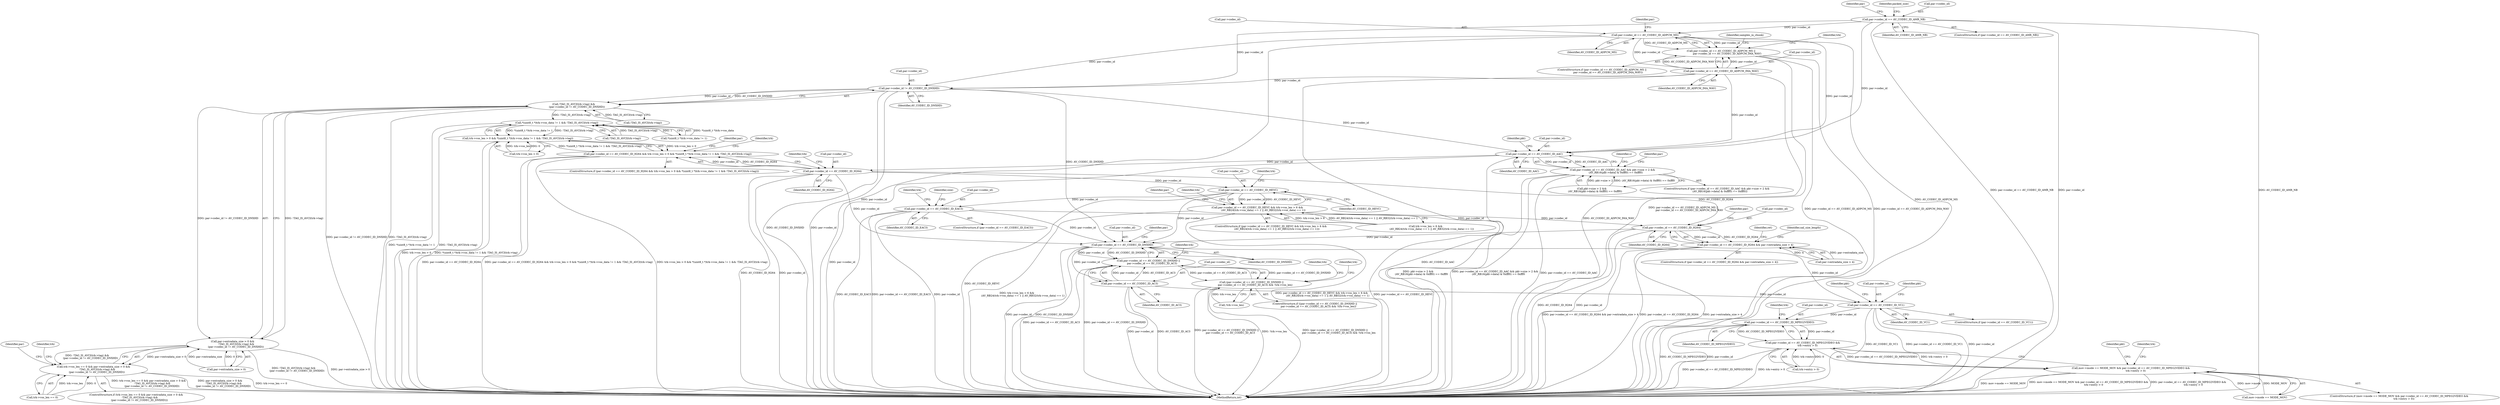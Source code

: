 digraph "0_FFmpeg_3a2d21bc5f97aa0161db3ae731fc2732be6108b8@pointer" {
"1000329" [label="(Call,par->codec_id == AV_CODEC_ID_ADPCM_MS)"];
"1000277" [label="(Call,par->codec_id == AV_CODEC_ID_AMR_NB)"];
"1000328" [label="(Call,par->codec_id == AV_CODEC_ID_ADPCM_MS ||\n               par->codec_id == AV_CODEC_ID_ADPCM_IMA_WAV)"];
"1000334" [label="(Call,par->codec_id == AV_CODEC_ID_ADPCM_IMA_WAV)"];
"1000393" [label="(Call,par->codec_id != AV_CODEC_ID_DNXHD)"];
"1000387" [label="(Call,!TAG_IS_AVCI(trk->tag) &&\n        (par->codec_id != AV_CODEC_ID_DNXHD))"];
"1000381" [label="(Call,par->extradata_size > 0 &&\n         !TAG_IS_AVCI(trk->tag) &&\n        (par->codec_id != AV_CODEC_ID_DNXHD))"];
"1000375" [label="(Call,trk->vos_len == 0 && par->extradata_size > 0 &&\n         !TAG_IS_AVCI(trk->tag) &&\n        (par->codec_id != AV_CODEC_ID_DNXHD))"];
"1000493" [label="(Call,*(uint8_t *)trk->vos_data != 1 && !TAG_IS_AVCI(trk->tag))"];
"1000487" [label="(Call,trk->vos_len > 0 && *(uint8_t *)trk->vos_data != 1 && !TAG_IS_AVCI(trk->tag))"];
"1000481" [label="(Call,par->codec_id == AV_CODEC_ID_H264 && trk->vos_len > 0 && *(uint8_t *)trk->vos_data != 1 && !TAG_IS_AVCI(trk->tag))"];
"1000437" [label="(Call,par->codec_id == AV_CODEC_ID_AAC)"];
"1000436" [label="(Call,par->codec_id == AV_CODEC_ID_AAC && pkt->size > 2 &&\n        (AV_RB16(pkt->data) & 0xfff0) == 0xfff0)"];
"1000482" [label="(Call,par->codec_id == AV_CODEC_ID_H264)"];
"1000580" [label="(Call,par->codec_id == AV_CODEC_ID_HEVC)"];
"1000579" [label="(Call,par->codec_id == AV_CODEC_ID_HEVC && trk->vos_len > 6 &&\n               (AV_RB24(trk->vos_data) == 1 || AV_RB32(trk->vos_data) == 1))"];
"1000650" [label="(Call,par->codec_id == AV_CODEC_ID_EAC3)"];
"1000690" [label="(Call,par->codec_id == AV_CODEC_ID_H264)"];
"1000689" [label="(Call,par->codec_id == AV_CODEC_ID_H264 && par->extradata_size > 4)"];
"1000756" [label="(Call,par->codec_id == AV_CODEC_ID_DNXHD)"];
"1000755" [label="(Call,par->codec_id == AV_CODEC_ID_DNXHD ||\n         par->codec_id == AV_CODEC_ID_AC3)"];
"1000754" [label="(Call,(par->codec_id == AV_CODEC_ID_DNXHD ||\n         par->codec_id == AV_CODEC_ID_AC3) && !trk->vos_len)"];
"1000761" [label="(Call,par->codec_id == AV_CODEC_ID_AC3)"];
"1001305" [label="(Call,par->codec_id == AV_CODEC_ID_VC1)"];
"1001330" [label="(Call,par->codec_id == AV_CODEC_ID_MPEG2VIDEO)"];
"1001329" [label="(Call,par->codec_id == AV_CODEC_ID_MPEG2VIDEO &&\n            trk->entry > 0)"];
"1001323" [label="(Call,mov->mode == MODE_MOV && par->codec_id == AV_CODEC_ID_MPEG2VIDEO &&\n            trk->entry > 0)"];
"1000334" [label="(Call,par->codec_id == AV_CODEC_ID_ADPCM_IMA_WAV)"];
"1000281" [label="(Identifier,AV_CODEC_ID_AMR_NB)"];
"1000381" [label="(Call,par->extradata_size > 0 &&\n         !TAG_IS_AVCI(trk->tag) &&\n        (par->codec_id != AV_CODEC_ID_DNXHD))"];
"1000484" [label="(Identifier,par)"];
"1000697" [label="(Identifier,par)"];
"1000330" [label="(Call,par->codec_id)"];
"1000462" [label="(Identifier,s)"];
"1000765" [label="(Identifier,AV_CODEC_ID_AC3)"];
"1001466" [label="(MethodReturn,int)"];
"1000756" [label="(Call,par->codec_id == AV_CODEC_ID_DNXHD)"];
"1000754" [label="(Call,(par->codec_id == AV_CODEC_ID_DNXHD ||\n         par->codec_id == AV_CODEC_ID_AC3) && !trk->vos_len)"];
"1000331" [label="(Identifier,par)"];
"1000439" [label="(Identifier,par)"];
"1000394" [label="(Call,par->codec_id)"];
"1001318" [label="(Identifier,pkt)"];
"1001305" [label="(Call,par->codec_id == AV_CODEC_ID_VC1)"];
"1000276" [label="(ControlStructure,if (par->codec_id == AV_CODEC_ID_AMR_NB))"];
"1000486" [label="(Identifier,AV_CODEC_ID_H264)"];
"1000328" [label="(Call,par->codec_id == AV_CODEC_ID_ADPCM_MS ||\n               par->codec_id == AV_CODEC_ID_ADPCM_IMA_WAV)"];
"1000393" [label="(Call,par->codec_id != AV_CODEC_ID_DNXHD)"];
"1000690" [label="(Call,par->codec_id == AV_CODEC_ID_H264)"];
"1000488" [label="(Call,trk->vos_len > 0)"];
"1001304" [label="(ControlStructure,if (par->codec_id == AV_CODEC_ID_VC1))"];
"1000277" [label="(Call,par->codec_id == AV_CODEC_ID_AMR_NB)"];
"1000684" [label="(Identifier,trk)"];
"1001337" [label="(Identifier,trk)"];
"1000335" [label="(Call,par->codec_id)"];
"1000804" [label="(Identifier,trk)"];
"1001306" [label="(Call,par->codec_id)"];
"1000502" [label="(Call,!TAG_IS_AVCI(trk->tag))"];
"1001324" [label="(Call,mov->mode == MODE_MOV)"];
"1000579" [label="(Call,par->codec_id == AV_CODEC_ID_HEVC && trk->vos_len > 6 &&\n               (AV_RB24(trk->vos_data) == 1 || AV_RB32(trk->vos_data) == 1))"];
"1000762" [label="(Call,par->codec_id)"];
"1000350" [label="(Identifier,trk)"];
"1000581" [label="(Call,par->codec_id)"];
"1000760" [label="(Identifier,AV_CODEC_ID_DNXHD)"];
"1000578" [label="(ControlStructure,if (par->codec_id == AV_CODEC_ID_HEVC && trk->vos_len > 6 &&\n               (AV_RB24(trk->vos_data) == 1 || AV_RB32(trk->vos_data) == 1)))"];
"1000445" [label="(Identifier,pkt)"];
"1000688" [label="(ControlStructure,if (par->codec_id == AV_CODEC_ID_H264 && par->extradata_size > 4))"];
"1000375" [label="(Call,trk->vos_len == 0 && par->extradata_size > 0 &&\n         !TAG_IS_AVCI(trk->tag) &&\n        (par->codec_id != AV_CODEC_ID_DNXHD))"];
"1000650" [label="(Call,par->codec_id == AV_CODEC_ID_EAC3)"];
"1000512" [label="(Identifier,trk)"];
"1000657" [label="(Identifier,size)"];
"1000652" [label="(Identifier,par)"];
"1000442" [label="(Call,pkt->size > 2 &&\n        (AV_RB16(pkt->data) & 0xfff0) == 0xfff0)"];
"1000376" [label="(Call,trk->vos_len == 0)"];
"1000768" [label="(Identifier,trk)"];
"1000582" [label="(Identifier,par)"];
"1000341" [label="(Identifier,samples_in_chunk)"];
"1000730" [label="(Identifier,ret)"];
"1000285" [label="(Identifier,packed_size)"];
"1000757" [label="(Call,par->codec_id)"];
"1000695" [label="(Call,par->extradata_size > 4)"];
"1000584" [label="(Identifier,AV_CODEC_ID_HEVC)"];
"1001323" [label="(Call,mov->mode == MODE_MOV && par->codec_id == AV_CODEC_ID_MPEG2VIDEO &&\n            trk->entry > 0)"];
"1000327" [label="(ControlStructure,if (par->codec_id == AV_CODEC_ID_ADPCM_MS ||\n               par->codec_id == AV_CODEC_ID_ADPCM_IMA_WAV))"];
"1000483" [label="(Call,par->codec_id)"];
"1000336" [label="(Identifier,par)"];
"1000438" [label="(Call,par->codec_id)"];
"1000654" [label="(Identifier,AV_CODEC_ID_EAC3)"];
"1000694" [label="(Identifier,AV_CODEC_ID_H264)"];
"1000588" [label="(Identifier,trk)"];
"1000703" [label="(Identifier,nal_size_length)"];
"1000387" [label="(Call,!TAG_IS_AVCI(trk->tag) &&\n        (par->codec_id != AV_CODEC_ID_DNXHD))"];
"1000374" [label="(ControlStructure,if (trk->vos_len == 0 && par->extradata_size > 0 &&\n         !TAG_IS_AVCI(trk->tag) &&\n        (par->codec_id != AV_CODEC_ID_DNXHD)))"];
"1000691" [label="(Call,par->codec_id)"];
"1000397" [label="(Identifier,AV_CODEC_ID_DNXHD)"];
"1000493" [label="(Call,*(uint8_t *)trk->vos_data != 1 && !TAG_IS_AVCI(trk->tag))"];
"1001342" [label="(Identifier,pkt)"];
"1000382" [label="(Call,par->extradata_size > 0)"];
"1000494" [label="(Call,*(uint8_t *)trk->vos_data != 1)"];
"1000580" [label="(Call,par->codec_id == AV_CODEC_ID_HEVC)"];
"1000333" [label="(Identifier,AV_CODEC_ID_ADPCM_MS)"];
"1000766" [label="(Call,!trk->vos_len)"];
"1000437" [label="(Call,par->codec_id == AV_CODEC_ID_AAC)"];
"1000329" [label="(Call,par->codec_id == AV_CODEC_ID_ADPCM_MS)"];
"1000585" [label="(Call,trk->vos_len > 6 &&\n               (AV_RB24(trk->vos_data) == 1 || AV_RB32(trk->vos_data) == 1))"];
"1001330" [label="(Call,par->codec_id == AV_CODEC_ID_MPEG2VIDEO)"];
"1000487" [label="(Call,trk->vos_len > 0 && *(uint8_t *)trk->vos_data != 1 && !TAG_IS_AVCI(trk->tag))"];
"1000338" [label="(Identifier,AV_CODEC_ID_ADPCM_IMA_WAV)"];
"1000490" [label="(Identifier,trk)"];
"1001331" [label="(Call,par->codec_id)"];
"1000480" [label="(ControlStructure,if (par->codec_id == AV_CODEC_ID_H264 && trk->vos_len > 0 && *(uint8_t *)trk->vos_data != 1 && !TAG_IS_AVCI(trk->tag)))"];
"1001329" [label="(Call,par->codec_id == AV_CODEC_ID_MPEG2VIDEO &&\n            trk->entry > 0)"];
"1000609" [label="(Identifier,trk)"];
"1000436" [label="(Call,par->codec_id == AV_CODEC_ID_AAC && pkt->size > 2 &&\n        (AV_RB16(pkt->data) & 0xfff0) == 0xfff0)"];
"1001312" [label="(Identifier,pkt)"];
"1001334" [label="(Identifier,AV_CODEC_ID_MPEG2VIDEO)"];
"1000755" [label="(Call,par->codec_id == AV_CODEC_ID_DNXHD ||\n         par->codec_id == AV_CODEC_ID_AC3)"];
"1001376" [label="(Identifier,trk)"];
"1000651" [label="(Call,par->codec_id)"];
"1000401" [label="(Identifier,trk)"];
"1000689" [label="(Call,par->codec_id == AV_CODEC_ID_H264 && par->extradata_size > 4)"];
"1001335" [label="(Call,trk->entry > 0)"];
"1000763" [label="(Identifier,par)"];
"1001322" [label="(ControlStructure,if (mov->mode == MODE_MOV && par->codec_id == AV_CODEC_ID_MPEG2VIDEO &&\n            trk->entry > 0))"];
"1000753" [label="(ControlStructure,if ((par->codec_id == AV_CODEC_ID_DNXHD ||\n         par->codec_id == AV_CODEC_ID_AC3) && !trk->vos_len))"];
"1001309" [label="(Identifier,AV_CODEC_ID_VC1)"];
"1000482" [label="(Call,par->codec_id == AV_CODEC_ID_H264)"];
"1000773" [label="(Identifier,trk)"];
"1000278" [label="(Call,par->codec_id)"];
"1000388" [label="(Call,!TAG_IS_AVCI(trk->tag))"];
"1000761" [label="(Call,par->codec_id == AV_CODEC_ID_AC3)"];
"1000435" [label="(ControlStructure,if (par->codec_id == AV_CODEC_ID_AAC && pkt->size > 2 &&\n        (AV_RB16(pkt->data) & 0xfff0) == 0xfff0))"];
"1000481" [label="(Call,par->codec_id == AV_CODEC_ID_H264 && trk->vos_len > 0 && *(uint8_t *)trk->vos_data != 1 && !TAG_IS_AVCI(trk->tag))"];
"1000649" [label="(ControlStructure,if (par->codec_id == AV_CODEC_ID_EAC3))"];
"1000441" [label="(Identifier,AV_CODEC_ID_AAC)"];
"1000329" -> "1000328"  [label="AST: "];
"1000329" -> "1000333"  [label="CFG: "];
"1000330" -> "1000329"  [label="AST: "];
"1000333" -> "1000329"  [label="AST: "];
"1000336" -> "1000329"  [label="CFG: "];
"1000328" -> "1000329"  [label="CFG: "];
"1000329" -> "1001466"  [label="DDG: AV_CODEC_ID_ADPCM_MS"];
"1000329" -> "1001466"  [label="DDG: par->codec_id"];
"1000329" -> "1000328"  [label="DDG: par->codec_id"];
"1000329" -> "1000328"  [label="DDG: AV_CODEC_ID_ADPCM_MS"];
"1000277" -> "1000329"  [label="DDG: par->codec_id"];
"1000329" -> "1000334"  [label="DDG: par->codec_id"];
"1000329" -> "1000393"  [label="DDG: par->codec_id"];
"1000329" -> "1000437"  [label="DDG: par->codec_id"];
"1000277" -> "1000276"  [label="AST: "];
"1000277" -> "1000281"  [label="CFG: "];
"1000278" -> "1000277"  [label="AST: "];
"1000281" -> "1000277"  [label="AST: "];
"1000285" -> "1000277"  [label="CFG: "];
"1000331" -> "1000277"  [label="CFG: "];
"1000277" -> "1001466"  [label="DDG: par->codec_id"];
"1000277" -> "1001466"  [label="DDG: AV_CODEC_ID_AMR_NB"];
"1000277" -> "1001466"  [label="DDG: par->codec_id == AV_CODEC_ID_AMR_NB"];
"1000277" -> "1000393"  [label="DDG: par->codec_id"];
"1000277" -> "1000437"  [label="DDG: par->codec_id"];
"1000328" -> "1000327"  [label="AST: "];
"1000328" -> "1000334"  [label="CFG: "];
"1000334" -> "1000328"  [label="AST: "];
"1000341" -> "1000328"  [label="CFG: "];
"1000350" -> "1000328"  [label="CFG: "];
"1000328" -> "1001466"  [label="DDG: par->codec_id == AV_CODEC_ID_ADPCM_IMA_WAV"];
"1000328" -> "1001466"  [label="DDG: par->codec_id == AV_CODEC_ID_ADPCM_MS ||\n               par->codec_id == AV_CODEC_ID_ADPCM_IMA_WAV"];
"1000328" -> "1001466"  [label="DDG: par->codec_id == AV_CODEC_ID_ADPCM_MS"];
"1000334" -> "1000328"  [label="DDG: par->codec_id"];
"1000334" -> "1000328"  [label="DDG: AV_CODEC_ID_ADPCM_IMA_WAV"];
"1000334" -> "1000338"  [label="CFG: "];
"1000335" -> "1000334"  [label="AST: "];
"1000338" -> "1000334"  [label="AST: "];
"1000334" -> "1001466"  [label="DDG: AV_CODEC_ID_ADPCM_IMA_WAV"];
"1000334" -> "1001466"  [label="DDG: par->codec_id"];
"1000334" -> "1000393"  [label="DDG: par->codec_id"];
"1000334" -> "1000437"  [label="DDG: par->codec_id"];
"1000393" -> "1000387"  [label="AST: "];
"1000393" -> "1000397"  [label="CFG: "];
"1000394" -> "1000393"  [label="AST: "];
"1000397" -> "1000393"  [label="AST: "];
"1000387" -> "1000393"  [label="CFG: "];
"1000393" -> "1001466"  [label="DDG: AV_CODEC_ID_DNXHD"];
"1000393" -> "1001466"  [label="DDG: par->codec_id"];
"1000393" -> "1000387"  [label="DDG: par->codec_id"];
"1000393" -> "1000387"  [label="DDG: AV_CODEC_ID_DNXHD"];
"1000393" -> "1000437"  [label="DDG: par->codec_id"];
"1000393" -> "1000756"  [label="DDG: AV_CODEC_ID_DNXHD"];
"1000387" -> "1000381"  [label="AST: "];
"1000387" -> "1000388"  [label="CFG: "];
"1000388" -> "1000387"  [label="AST: "];
"1000381" -> "1000387"  [label="CFG: "];
"1000387" -> "1001466"  [label="DDG: par->codec_id != AV_CODEC_ID_DNXHD"];
"1000387" -> "1001466"  [label="DDG: !TAG_IS_AVCI(trk->tag)"];
"1000387" -> "1000381"  [label="DDG: !TAG_IS_AVCI(trk->tag)"];
"1000387" -> "1000381"  [label="DDG: par->codec_id != AV_CODEC_ID_DNXHD"];
"1000388" -> "1000387"  [label="DDG: TAG_IS_AVCI(trk->tag)"];
"1000387" -> "1000493"  [label="DDG: !TAG_IS_AVCI(trk->tag)"];
"1000381" -> "1000375"  [label="AST: "];
"1000381" -> "1000382"  [label="CFG: "];
"1000382" -> "1000381"  [label="AST: "];
"1000375" -> "1000381"  [label="CFG: "];
"1000381" -> "1001466"  [label="DDG: !TAG_IS_AVCI(trk->tag) &&\n        (par->codec_id != AV_CODEC_ID_DNXHD)"];
"1000381" -> "1001466"  [label="DDG: par->extradata_size > 0"];
"1000381" -> "1000375"  [label="DDG: par->extradata_size > 0"];
"1000381" -> "1000375"  [label="DDG: !TAG_IS_AVCI(trk->tag) &&\n        (par->codec_id != AV_CODEC_ID_DNXHD)"];
"1000382" -> "1000381"  [label="DDG: par->extradata_size"];
"1000382" -> "1000381"  [label="DDG: 0"];
"1000375" -> "1000374"  [label="AST: "];
"1000375" -> "1000376"  [label="CFG: "];
"1000376" -> "1000375"  [label="AST: "];
"1000401" -> "1000375"  [label="CFG: "];
"1000439" -> "1000375"  [label="CFG: "];
"1000375" -> "1001466"  [label="DDG: trk->vos_len == 0"];
"1000375" -> "1001466"  [label="DDG: trk->vos_len == 0 && par->extradata_size > 0 &&\n         !TAG_IS_AVCI(trk->tag) &&\n        (par->codec_id != AV_CODEC_ID_DNXHD)"];
"1000375" -> "1001466"  [label="DDG: par->extradata_size > 0 &&\n         !TAG_IS_AVCI(trk->tag) &&\n        (par->codec_id != AV_CODEC_ID_DNXHD)"];
"1000376" -> "1000375"  [label="DDG: trk->vos_len"];
"1000376" -> "1000375"  [label="DDG: 0"];
"1000493" -> "1000487"  [label="AST: "];
"1000493" -> "1000494"  [label="CFG: "];
"1000493" -> "1000502"  [label="CFG: "];
"1000494" -> "1000493"  [label="AST: "];
"1000502" -> "1000493"  [label="AST: "];
"1000487" -> "1000493"  [label="CFG: "];
"1000493" -> "1001466"  [label="DDG: *(uint8_t *)trk->vos_data != 1"];
"1000493" -> "1001466"  [label="DDG: !TAG_IS_AVCI(trk->tag)"];
"1000493" -> "1000487"  [label="DDG: *(uint8_t *)trk->vos_data != 1"];
"1000493" -> "1000487"  [label="DDG: !TAG_IS_AVCI(trk->tag)"];
"1000494" -> "1000493"  [label="DDG: *(uint8_t *)trk->vos_data"];
"1000494" -> "1000493"  [label="DDG: 1"];
"1000502" -> "1000493"  [label="DDG: TAG_IS_AVCI(trk->tag)"];
"1000487" -> "1000481"  [label="AST: "];
"1000487" -> "1000488"  [label="CFG: "];
"1000488" -> "1000487"  [label="AST: "];
"1000481" -> "1000487"  [label="CFG: "];
"1000487" -> "1001466"  [label="DDG: trk->vos_len > 0"];
"1000487" -> "1001466"  [label="DDG: *(uint8_t *)trk->vos_data != 1 && !TAG_IS_AVCI(trk->tag)"];
"1000487" -> "1000481"  [label="DDG: trk->vos_len > 0"];
"1000487" -> "1000481"  [label="DDG: *(uint8_t *)trk->vos_data != 1 && !TAG_IS_AVCI(trk->tag)"];
"1000488" -> "1000487"  [label="DDG: trk->vos_len"];
"1000488" -> "1000487"  [label="DDG: 0"];
"1000481" -> "1000480"  [label="AST: "];
"1000481" -> "1000482"  [label="CFG: "];
"1000482" -> "1000481"  [label="AST: "];
"1000512" -> "1000481"  [label="CFG: "];
"1000582" -> "1000481"  [label="CFG: "];
"1000481" -> "1001466"  [label="DDG: par->codec_id == AV_CODEC_ID_H264 && trk->vos_len > 0 && *(uint8_t *)trk->vos_data != 1 && !TAG_IS_AVCI(trk->tag)"];
"1000481" -> "1001466"  [label="DDG: trk->vos_len > 0 && *(uint8_t *)trk->vos_data != 1 && !TAG_IS_AVCI(trk->tag)"];
"1000481" -> "1001466"  [label="DDG: par->codec_id == AV_CODEC_ID_H264"];
"1000482" -> "1000481"  [label="DDG: par->codec_id"];
"1000482" -> "1000481"  [label="DDG: AV_CODEC_ID_H264"];
"1000437" -> "1000436"  [label="AST: "];
"1000437" -> "1000441"  [label="CFG: "];
"1000438" -> "1000437"  [label="AST: "];
"1000441" -> "1000437"  [label="AST: "];
"1000445" -> "1000437"  [label="CFG: "];
"1000436" -> "1000437"  [label="CFG: "];
"1000437" -> "1001466"  [label="DDG: par->codec_id"];
"1000437" -> "1001466"  [label="DDG: AV_CODEC_ID_AAC"];
"1000437" -> "1000436"  [label="DDG: par->codec_id"];
"1000437" -> "1000436"  [label="DDG: AV_CODEC_ID_AAC"];
"1000437" -> "1000482"  [label="DDG: par->codec_id"];
"1000436" -> "1000435"  [label="AST: "];
"1000436" -> "1000442"  [label="CFG: "];
"1000442" -> "1000436"  [label="AST: "];
"1000462" -> "1000436"  [label="CFG: "];
"1000484" -> "1000436"  [label="CFG: "];
"1000436" -> "1001466"  [label="DDG: pkt->size > 2 &&\n        (AV_RB16(pkt->data) & 0xfff0) == 0xfff0"];
"1000436" -> "1001466"  [label="DDG: par->codec_id == AV_CODEC_ID_AAC && pkt->size > 2 &&\n        (AV_RB16(pkt->data) & 0xfff0) == 0xfff0"];
"1000436" -> "1001466"  [label="DDG: par->codec_id == AV_CODEC_ID_AAC"];
"1000442" -> "1000436"  [label="DDG: pkt->size > 2"];
"1000442" -> "1000436"  [label="DDG: (AV_RB16(pkt->data) & 0xfff0) == 0xfff0"];
"1000482" -> "1000486"  [label="CFG: "];
"1000483" -> "1000482"  [label="AST: "];
"1000486" -> "1000482"  [label="AST: "];
"1000490" -> "1000482"  [label="CFG: "];
"1000482" -> "1001466"  [label="DDG: AV_CODEC_ID_H264"];
"1000482" -> "1001466"  [label="DDG: par->codec_id"];
"1000482" -> "1000580"  [label="DDG: par->codec_id"];
"1000482" -> "1000690"  [label="DDG: AV_CODEC_ID_H264"];
"1000482" -> "1000756"  [label="DDG: par->codec_id"];
"1000580" -> "1000579"  [label="AST: "];
"1000580" -> "1000584"  [label="CFG: "];
"1000581" -> "1000580"  [label="AST: "];
"1000584" -> "1000580"  [label="AST: "];
"1000588" -> "1000580"  [label="CFG: "];
"1000579" -> "1000580"  [label="CFG: "];
"1000580" -> "1001466"  [label="DDG: AV_CODEC_ID_HEVC"];
"1000580" -> "1000579"  [label="DDG: par->codec_id"];
"1000580" -> "1000579"  [label="DDG: AV_CODEC_ID_HEVC"];
"1000580" -> "1000650"  [label="DDG: par->codec_id"];
"1000580" -> "1000756"  [label="DDG: par->codec_id"];
"1000579" -> "1000578"  [label="AST: "];
"1000579" -> "1000585"  [label="CFG: "];
"1000585" -> "1000579"  [label="AST: "];
"1000609" -> "1000579"  [label="CFG: "];
"1000652" -> "1000579"  [label="CFG: "];
"1000579" -> "1001466"  [label="DDG: par->codec_id == AV_CODEC_ID_HEVC && trk->vos_len > 6 &&\n               (AV_RB24(trk->vos_data) == 1 || AV_RB32(trk->vos_data) == 1)"];
"1000579" -> "1001466"  [label="DDG: par->codec_id == AV_CODEC_ID_HEVC"];
"1000579" -> "1001466"  [label="DDG: trk->vos_len > 6 &&\n               (AV_RB24(trk->vos_data) == 1 || AV_RB32(trk->vos_data) == 1)"];
"1000585" -> "1000579"  [label="DDG: trk->vos_len > 6"];
"1000585" -> "1000579"  [label="DDG: AV_RB24(trk->vos_data) == 1 || AV_RB32(trk->vos_data) == 1"];
"1000650" -> "1000649"  [label="AST: "];
"1000650" -> "1000654"  [label="CFG: "];
"1000651" -> "1000650"  [label="AST: "];
"1000654" -> "1000650"  [label="AST: "];
"1000657" -> "1000650"  [label="CFG: "];
"1000684" -> "1000650"  [label="CFG: "];
"1000650" -> "1001466"  [label="DDG: par->codec_id == AV_CODEC_ID_EAC3"];
"1000650" -> "1001466"  [label="DDG: par->codec_id"];
"1000650" -> "1001466"  [label="DDG: AV_CODEC_ID_EAC3"];
"1000650" -> "1000690"  [label="DDG: par->codec_id"];
"1000650" -> "1000756"  [label="DDG: par->codec_id"];
"1000690" -> "1000689"  [label="AST: "];
"1000690" -> "1000694"  [label="CFG: "];
"1000691" -> "1000690"  [label="AST: "];
"1000694" -> "1000690"  [label="AST: "];
"1000697" -> "1000690"  [label="CFG: "];
"1000689" -> "1000690"  [label="CFG: "];
"1000690" -> "1001466"  [label="DDG: AV_CODEC_ID_H264"];
"1000690" -> "1001466"  [label="DDG: par->codec_id"];
"1000690" -> "1000689"  [label="DDG: par->codec_id"];
"1000690" -> "1000689"  [label="DDG: AV_CODEC_ID_H264"];
"1000690" -> "1000756"  [label="DDG: par->codec_id"];
"1000689" -> "1000688"  [label="AST: "];
"1000689" -> "1000695"  [label="CFG: "];
"1000695" -> "1000689"  [label="AST: "];
"1000703" -> "1000689"  [label="CFG: "];
"1000730" -> "1000689"  [label="CFG: "];
"1000689" -> "1001466"  [label="DDG: par->extradata_size > 4"];
"1000689" -> "1001466"  [label="DDG: par->codec_id == AV_CODEC_ID_H264 && par->extradata_size > 4"];
"1000689" -> "1001466"  [label="DDG: par->codec_id == AV_CODEC_ID_H264"];
"1000695" -> "1000689"  [label="DDG: par->extradata_size"];
"1000695" -> "1000689"  [label="DDG: 4"];
"1000756" -> "1000755"  [label="AST: "];
"1000756" -> "1000760"  [label="CFG: "];
"1000757" -> "1000756"  [label="AST: "];
"1000760" -> "1000756"  [label="AST: "];
"1000763" -> "1000756"  [label="CFG: "];
"1000755" -> "1000756"  [label="CFG: "];
"1000756" -> "1001466"  [label="DDG: par->codec_id"];
"1000756" -> "1001466"  [label="DDG: AV_CODEC_ID_DNXHD"];
"1000756" -> "1000755"  [label="DDG: par->codec_id"];
"1000756" -> "1000755"  [label="DDG: AV_CODEC_ID_DNXHD"];
"1000756" -> "1000761"  [label="DDG: par->codec_id"];
"1000756" -> "1001305"  [label="DDG: par->codec_id"];
"1000755" -> "1000754"  [label="AST: "];
"1000755" -> "1000761"  [label="CFG: "];
"1000761" -> "1000755"  [label="AST: "];
"1000768" -> "1000755"  [label="CFG: "];
"1000754" -> "1000755"  [label="CFG: "];
"1000755" -> "1001466"  [label="DDG: par->codec_id == AV_CODEC_ID_AC3"];
"1000755" -> "1001466"  [label="DDG: par->codec_id == AV_CODEC_ID_DNXHD"];
"1000755" -> "1000754"  [label="DDG: par->codec_id == AV_CODEC_ID_DNXHD"];
"1000755" -> "1000754"  [label="DDG: par->codec_id == AV_CODEC_ID_AC3"];
"1000761" -> "1000755"  [label="DDG: par->codec_id"];
"1000761" -> "1000755"  [label="DDG: AV_CODEC_ID_AC3"];
"1000754" -> "1000753"  [label="AST: "];
"1000754" -> "1000766"  [label="CFG: "];
"1000766" -> "1000754"  [label="AST: "];
"1000773" -> "1000754"  [label="CFG: "];
"1000804" -> "1000754"  [label="CFG: "];
"1000754" -> "1001466"  [label="DDG: (par->codec_id == AV_CODEC_ID_DNXHD ||\n         par->codec_id == AV_CODEC_ID_AC3) && !trk->vos_len"];
"1000754" -> "1001466"  [label="DDG: par->codec_id == AV_CODEC_ID_DNXHD ||\n         par->codec_id == AV_CODEC_ID_AC3"];
"1000754" -> "1001466"  [label="DDG: !trk->vos_len"];
"1000766" -> "1000754"  [label="DDG: trk->vos_len"];
"1000761" -> "1000765"  [label="CFG: "];
"1000762" -> "1000761"  [label="AST: "];
"1000765" -> "1000761"  [label="AST: "];
"1000761" -> "1001466"  [label="DDG: par->codec_id"];
"1000761" -> "1001466"  [label="DDG: AV_CODEC_ID_AC3"];
"1000761" -> "1001305"  [label="DDG: par->codec_id"];
"1001305" -> "1001304"  [label="AST: "];
"1001305" -> "1001309"  [label="CFG: "];
"1001306" -> "1001305"  [label="AST: "];
"1001309" -> "1001305"  [label="AST: "];
"1001312" -> "1001305"  [label="CFG: "];
"1001318" -> "1001305"  [label="CFG: "];
"1001305" -> "1001466"  [label="DDG: AV_CODEC_ID_VC1"];
"1001305" -> "1001466"  [label="DDG: par->codec_id == AV_CODEC_ID_VC1"];
"1001305" -> "1001466"  [label="DDG: par->codec_id"];
"1001305" -> "1001330"  [label="DDG: par->codec_id"];
"1001330" -> "1001329"  [label="AST: "];
"1001330" -> "1001334"  [label="CFG: "];
"1001331" -> "1001330"  [label="AST: "];
"1001334" -> "1001330"  [label="AST: "];
"1001337" -> "1001330"  [label="CFG: "];
"1001329" -> "1001330"  [label="CFG: "];
"1001330" -> "1001466"  [label="DDG: AV_CODEC_ID_MPEG2VIDEO"];
"1001330" -> "1001466"  [label="DDG: par->codec_id"];
"1001330" -> "1001329"  [label="DDG: par->codec_id"];
"1001330" -> "1001329"  [label="DDG: AV_CODEC_ID_MPEG2VIDEO"];
"1001329" -> "1001323"  [label="AST: "];
"1001329" -> "1001335"  [label="CFG: "];
"1001335" -> "1001329"  [label="AST: "];
"1001323" -> "1001329"  [label="CFG: "];
"1001329" -> "1001466"  [label="DDG: par->codec_id == AV_CODEC_ID_MPEG2VIDEO"];
"1001329" -> "1001466"  [label="DDG: trk->entry > 0"];
"1001329" -> "1001323"  [label="DDG: par->codec_id == AV_CODEC_ID_MPEG2VIDEO"];
"1001329" -> "1001323"  [label="DDG: trk->entry > 0"];
"1001335" -> "1001329"  [label="DDG: trk->entry"];
"1001335" -> "1001329"  [label="DDG: 0"];
"1001323" -> "1001322"  [label="AST: "];
"1001323" -> "1001324"  [label="CFG: "];
"1001324" -> "1001323"  [label="AST: "];
"1001342" -> "1001323"  [label="CFG: "];
"1001376" -> "1001323"  [label="CFG: "];
"1001323" -> "1001466"  [label="DDG: par->codec_id == AV_CODEC_ID_MPEG2VIDEO &&\n            trk->entry > 0"];
"1001323" -> "1001466"  [label="DDG: mov->mode == MODE_MOV"];
"1001323" -> "1001466"  [label="DDG: mov->mode == MODE_MOV && par->codec_id == AV_CODEC_ID_MPEG2VIDEO &&\n            trk->entry > 0"];
"1001324" -> "1001323"  [label="DDG: mov->mode"];
"1001324" -> "1001323"  [label="DDG: MODE_MOV"];
}
